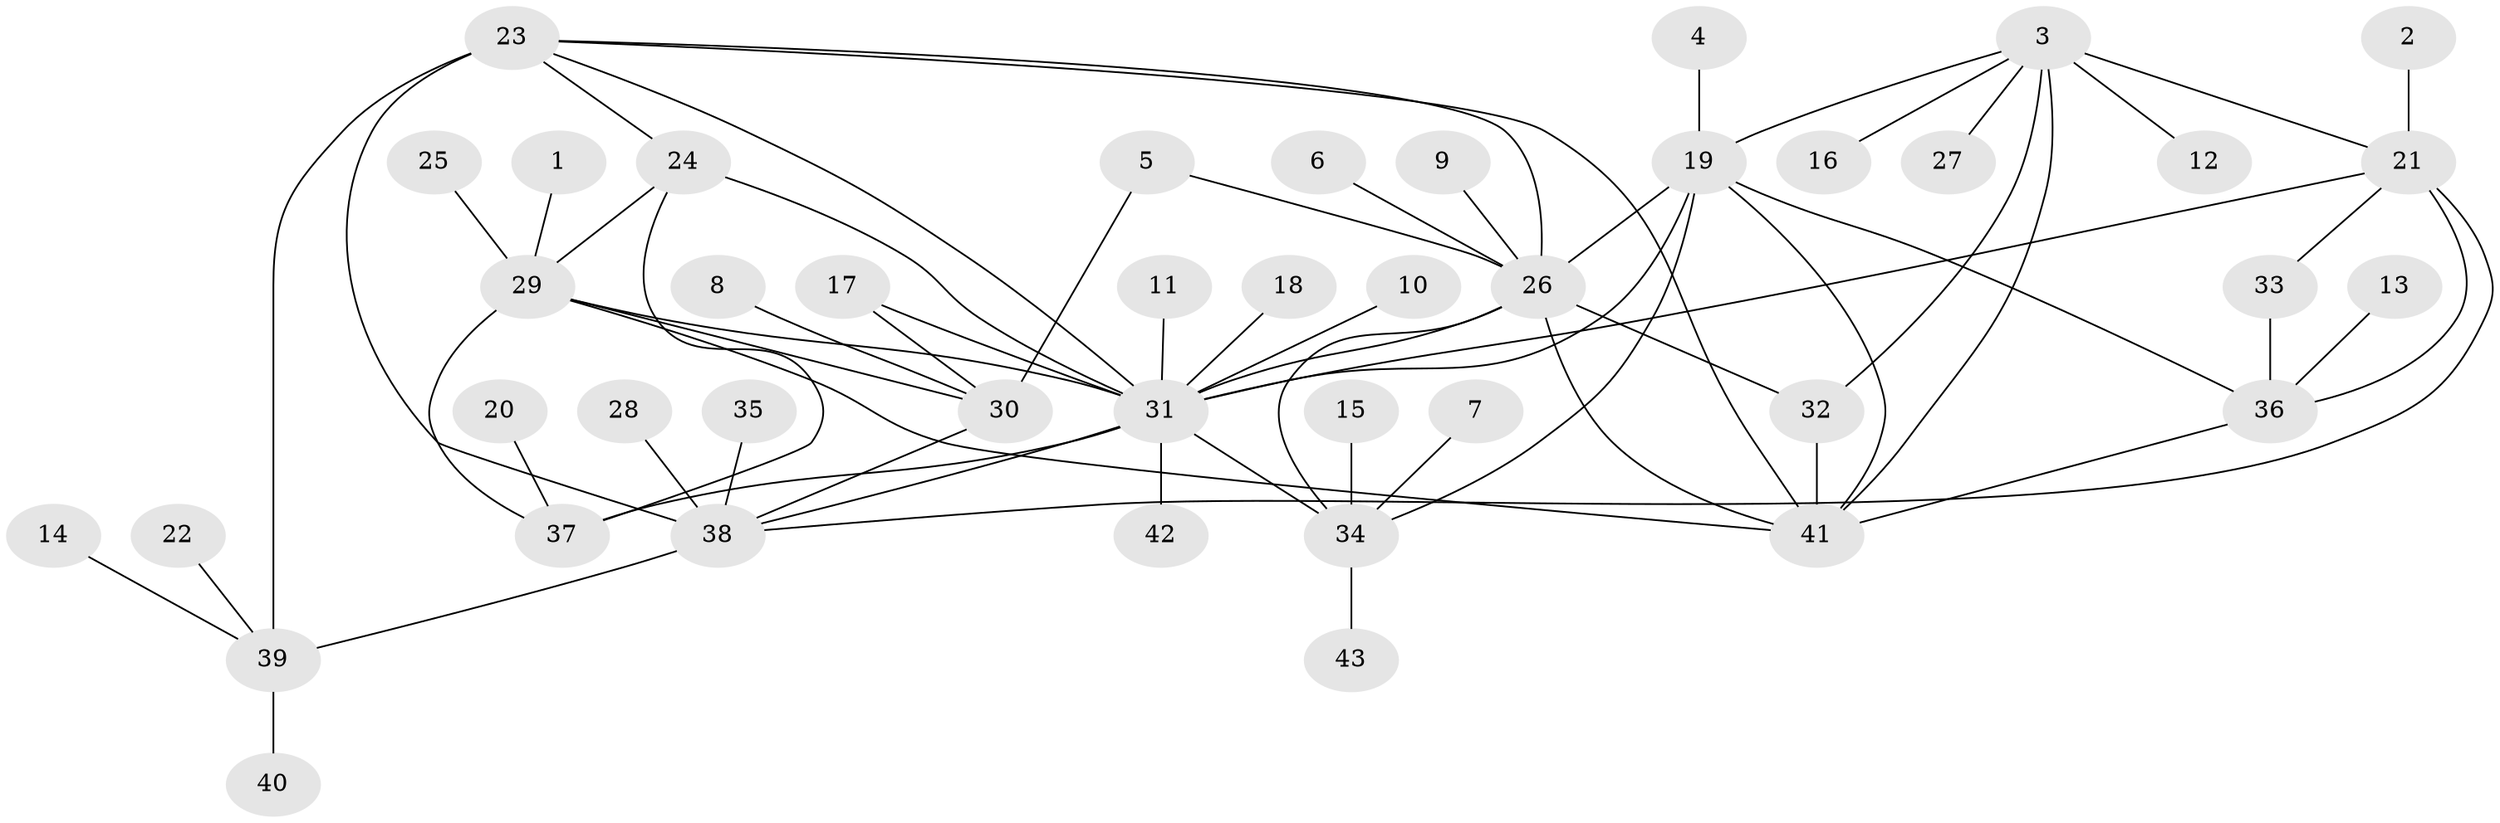 // original degree distribution, {8: 0.03529411764705882, 11: 0.011764705882352941, 9: 0.03529411764705882, 6: 0.023529411764705882, 5: 0.058823529411764705, 7: 0.047058823529411764, 4: 0.011764705882352941, 3: 0.07058823529411765, 10: 0.011764705882352941, 2: 0.16470588235294117, 1: 0.5294117647058824}
// Generated by graph-tools (version 1.1) at 2025/50/03/09/25 03:50:31]
// undirected, 43 vertices, 66 edges
graph export_dot {
graph [start="1"]
  node [color=gray90,style=filled];
  1;
  2;
  3;
  4;
  5;
  6;
  7;
  8;
  9;
  10;
  11;
  12;
  13;
  14;
  15;
  16;
  17;
  18;
  19;
  20;
  21;
  22;
  23;
  24;
  25;
  26;
  27;
  28;
  29;
  30;
  31;
  32;
  33;
  34;
  35;
  36;
  37;
  38;
  39;
  40;
  41;
  42;
  43;
  1 -- 29 [weight=1.0];
  2 -- 21 [weight=1.0];
  3 -- 12 [weight=1.0];
  3 -- 16 [weight=1.0];
  3 -- 19 [weight=1.0];
  3 -- 21 [weight=1.0];
  3 -- 27 [weight=1.0];
  3 -- 32 [weight=2.0];
  3 -- 41 [weight=2.0];
  4 -- 19 [weight=1.0];
  5 -- 26 [weight=1.0];
  5 -- 30 [weight=1.0];
  6 -- 26 [weight=1.0];
  7 -- 34 [weight=1.0];
  8 -- 30 [weight=1.0];
  9 -- 26 [weight=1.0];
  10 -- 31 [weight=1.0];
  11 -- 31 [weight=1.0];
  13 -- 36 [weight=1.0];
  14 -- 39 [weight=1.0];
  15 -- 34 [weight=1.0];
  17 -- 30 [weight=1.0];
  17 -- 31 [weight=1.0];
  18 -- 31 [weight=1.0];
  19 -- 26 [weight=1.0];
  19 -- 31 [weight=1.0];
  19 -- 34 [weight=1.0];
  19 -- 36 [weight=1.0];
  19 -- 41 [weight=1.0];
  20 -- 37 [weight=1.0];
  21 -- 31 [weight=1.0];
  21 -- 33 [weight=1.0];
  21 -- 36 [weight=2.0];
  21 -- 38 [weight=1.0];
  22 -- 39 [weight=1.0];
  23 -- 24 [weight=1.0];
  23 -- 26 [weight=1.0];
  23 -- 31 [weight=1.0];
  23 -- 38 [weight=2.0];
  23 -- 39 [weight=2.0];
  23 -- 41 [weight=1.0];
  24 -- 29 [weight=1.0];
  24 -- 31 [weight=1.0];
  24 -- 37 [weight=1.0];
  25 -- 29 [weight=1.0];
  26 -- 31 [weight=2.0];
  26 -- 32 [weight=1.0];
  26 -- 34 [weight=1.0];
  26 -- 41 [weight=2.0];
  28 -- 38 [weight=1.0];
  29 -- 30 [weight=1.0];
  29 -- 31 [weight=1.0];
  29 -- 37 [weight=1.0];
  29 -- 41 [weight=1.0];
  30 -- 38 [weight=1.0];
  31 -- 34 [weight=1.0];
  31 -- 37 [weight=1.0];
  31 -- 38 [weight=1.0];
  31 -- 42 [weight=1.0];
  32 -- 41 [weight=1.0];
  33 -- 36 [weight=2.0];
  34 -- 43 [weight=1.0];
  35 -- 38 [weight=1.0];
  36 -- 41 [weight=1.0];
  38 -- 39 [weight=1.0];
  39 -- 40 [weight=1.0];
}
